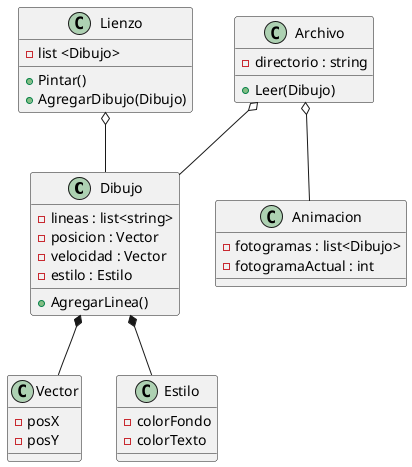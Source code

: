 @startuml

class Dibujo{
    -lineas : list<string>
    -posicion : Vector
    -velocidad : Vector
    -estilo : Estilo
    +AgregarLinea()

}
class Vector{
     - posX
     - posY
}
class Archivo{
    -directorio : string
    +Leer(Dibujo)
}
class Estilo{
    -colorFondo
    -colorTexto
}

class Animacion{
    -fotogramas : list<Dibujo>
    -fotogramaActual : int
}

class Lienzo{
    -list <Dibujo>
    +Pintar()
    +AgregarDibujo(Dibujo)
}

Dibujo *-- Vector
Archivo o-- Dibujo
Dibujo *-- Estilo
Archivo o-- Animacion
Lienzo o-- Dibujo

@enduml